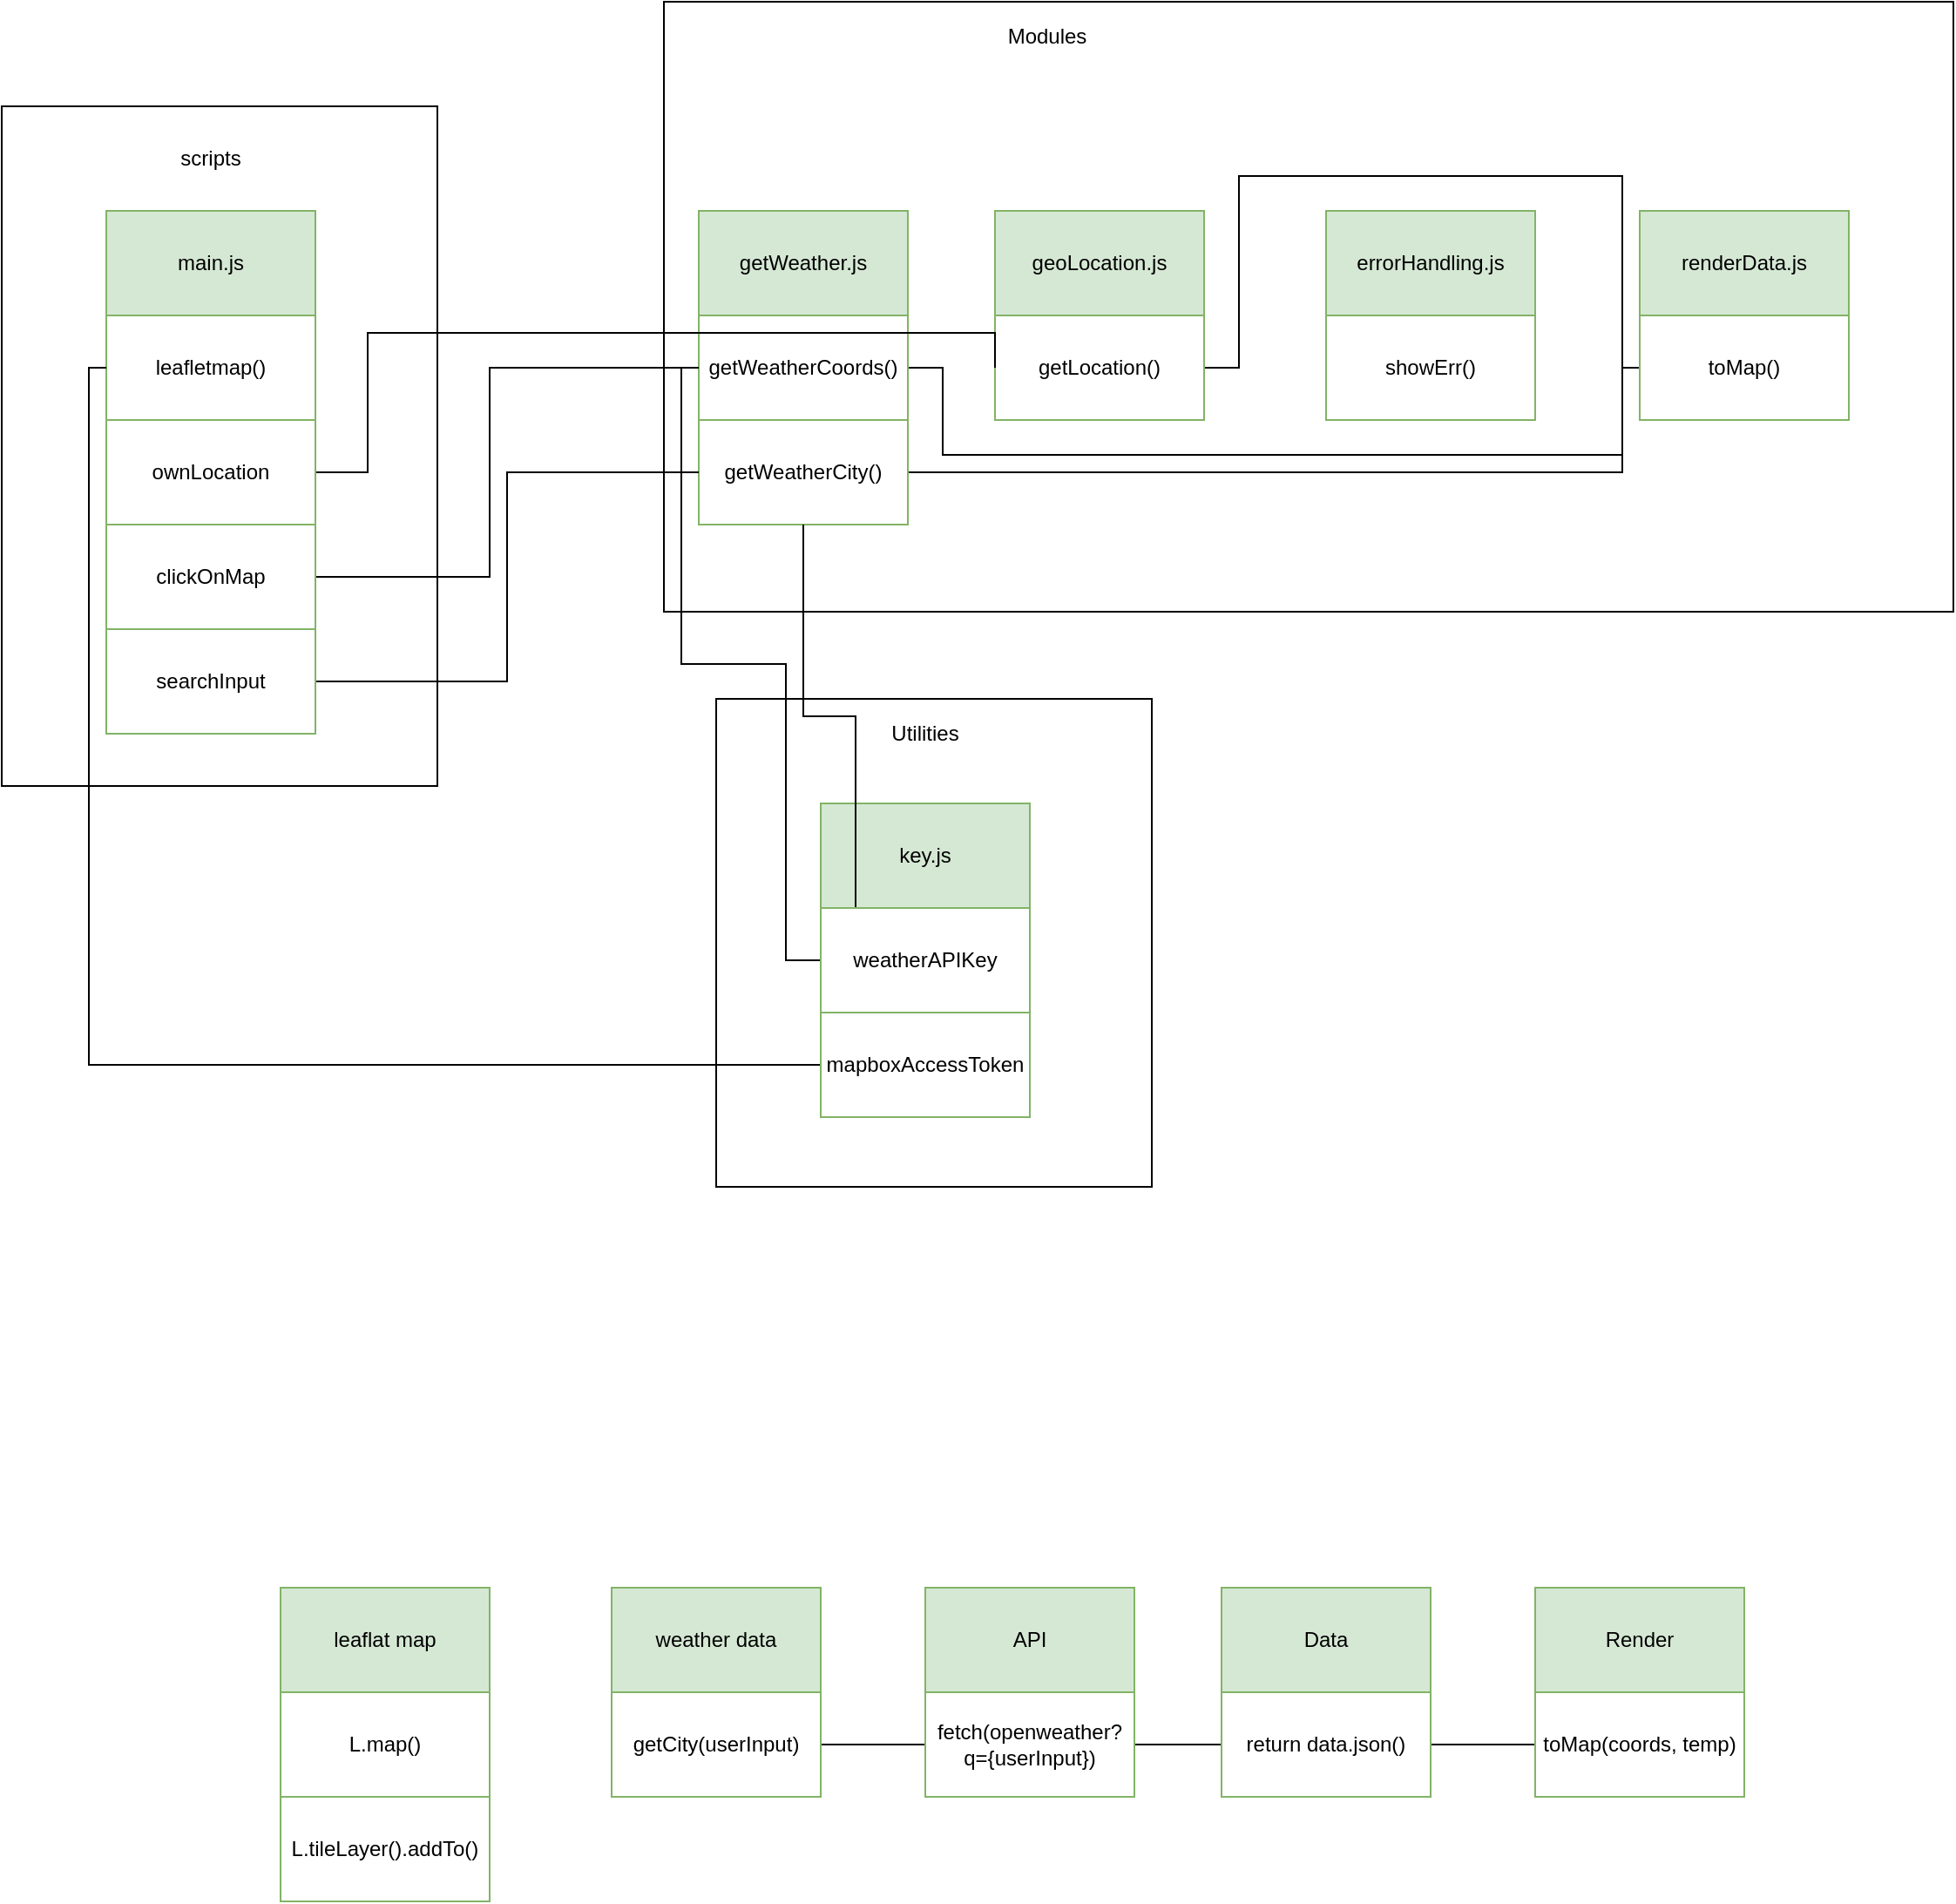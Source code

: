 <mxfile version="14.3.0" type="github">
  <diagram id="0Djbgz4iHGZcmh1q1ype" name="Page-1">
    <mxGraphModel dx="1422" dy="762" grid="1" gridSize="10" guides="1" tooltips="1" connect="1" arrows="1" fold="1" page="1" pageScale="1" pageWidth="1654" pageHeight="1169" math="0" shadow="0">
      <root>
        <mxCell id="0" />
        <mxCell id="1" parent="0" />
        <mxCell id="SeFLylKDZ3_vUsJZjrmW-46" value="" style="rounded=0;whiteSpace=wrap;html=1;fillColor=none;" vertex="1" parent="1">
          <mxGeometry x="630" y="430" width="250" height="280" as="geometry" />
        </mxCell>
        <mxCell id="SeFLylKDZ3_vUsJZjrmW-45" value="" style="rounded=0;whiteSpace=wrap;html=1;fillColor=none;" vertex="1" parent="1">
          <mxGeometry x="600" y="30" width="740" height="350" as="geometry" />
        </mxCell>
        <mxCell id="SeFLylKDZ3_vUsJZjrmW-44" value="" style="rounded=0;whiteSpace=wrap;html=1;fillColor=none;" vertex="1" parent="1">
          <mxGeometry x="220" y="90" width="250" height="390" as="geometry" />
        </mxCell>
        <mxCell id="SeFLylKDZ3_vUsJZjrmW-1" value="leaflat map" style="rounded=0;whiteSpace=wrap;html=1;fillColor=#d5e8d4;strokeColor=#82b366;" vertex="1" parent="1">
          <mxGeometry x="380" y="940" width="120" height="60" as="geometry" />
        </mxCell>
        <mxCell id="SeFLylKDZ3_vUsJZjrmW-2" value="L.map()" style="rounded=0;whiteSpace=wrap;html=1;strokeColor=#82B366;" vertex="1" parent="1">
          <mxGeometry x="380" y="1000" width="120" height="60" as="geometry" />
        </mxCell>
        <mxCell id="SeFLylKDZ3_vUsJZjrmW-3" value="weather data" style="rounded=0;whiteSpace=wrap;html=1;strokeColor=#82b366;fillColor=#d5e8d4;" vertex="1" parent="1">
          <mxGeometry x="570" y="940" width="120" height="60" as="geometry" />
        </mxCell>
        <mxCell id="SeFLylKDZ3_vUsJZjrmW-10" style="edgeStyle=orthogonalEdgeStyle;rounded=0;orthogonalLoop=1;jettySize=auto;html=1;entryX=0;entryY=0.5;entryDx=0;entryDy=0;endArrow=none;endFill=0;" edge="1" parent="1" source="SeFLylKDZ3_vUsJZjrmW-4" target="SeFLylKDZ3_vUsJZjrmW-9">
          <mxGeometry relative="1" as="geometry" />
        </mxCell>
        <mxCell id="SeFLylKDZ3_vUsJZjrmW-4" value="getCity(userInput)" style="rounded=0;whiteSpace=wrap;html=1;strokeColor=#82B366;" vertex="1" parent="1">
          <mxGeometry x="570" y="1000" width="120" height="60" as="geometry" />
        </mxCell>
        <mxCell id="SeFLylKDZ3_vUsJZjrmW-5" value="L.tileLayer().addTo()" style="rounded=0;whiteSpace=wrap;html=1;strokeColor=#82B366;" vertex="1" parent="1">
          <mxGeometry x="380" y="1060" width="120" height="60" as="geometry" />
        </mxCell>
        <mxCell id="SeFLylKDZ3_vUsJZjrmW-8" value="API" style="rounded=0;whiteSpace=wrap;html=1;strokeColor=#82b366;fillColor=#d5e8d4;" vertex="1" parent="1">
          <mxGeometry x="750" y="940" width="120" height="60" as="geometry" />
        </mxCell>
        <mxCell id="SeFLylKDZ3_vUsJZjrmW-13" style="edgeStyle=orthogonalEdgeStyle;rounded=0;orthogonalLoop=1;jettySize=auto;html=1;entryX=0;entryY=0.5;entryDx=0;entryDy=0;endArrow=none;endFill=0;" edge="1" parent="1" source="SeFLylKDZ3_vUsJZjrmW-9" target="SeFLylKDZ3_vUsJZjrmW-12">
          <mxGeometry relative="1" as="geometry" />
        </mxCell>
        <mxCell id="SeFLylKDZ3_vUsJZjrmW-9" value="fetch(openweather?q={userInput})" style="rounded=0;whiteSpace=wrap;html=1;strokeColor=#82B366;" vertex="1" parent="1">
          <mxGeometry x="750" y="1000" width="120" height="60" as="geometry" />
        </mxCell>
        <mxCell id="SeFLylKDZ3_vUsJZjrmW-11" value="Data" style="rounded=0;whiteSpace=wrap;html=1;strokeColor=#82b366;fillColor=#d5e8d4;" vertex="1" parent="1">
          <mxGeometry x="920" y="940" width="120" height="60" as="geometry" />
        </mxCell>
        <mxCell id="SeFLylKDZ3_vUsJZjrmW-16" style="edgeStyle=orthogonalEdgeStyle;rounded=0;orthogonalLoop=1;jettySize=auto;html=1;endArrow=none;endFill=0;" edge="1" parent="1" source="SeFLylKDZ3_vUsJZjrmW-12" target="SeFLylKDZ3_vUsJZjrmW-15">
          <mxGeometry relative="1" as="geometry" />
        </mxCell>
        <mxCell id="SeFLylKDZ3_vUsJZjrmW-12" value="return data.json()" style="rounded=0;whiteSpace=wrap;html=1;strokeColor=#82B366;" vertex="1" parent="1">
          <mxGeometry x="920" y="1000" width="120" height="60" as="geometry" />
        </mxCell>
        <mxCell id="SeFLylKDZ3_vUsJZjrmW-14" value="Render" style="rounded=0;whiteSpace=wrap;html=1;strokeColor=#82b366;fillColor=#d5e8d4;" vertex="1" parent="1">
          <mxGeometry x="1100" y="940" width="120" height="60" as="geometry" />
        </mxCell>
        <mxCell id="SeFLylKDZ3_vUsJZjrmW-15" value="toMap(coords, temp)" style="rounded=0;whiteSpace=wrap;html=1;strokeColor=#82B366;" vertex="1" parent="1">
          <mxGeometry x="1100" y="1000" width="120" height="60" as="geometry" />
        </mxCell>
        <mxCell id="SeFLylKDZ3_vUsJZjrmW-17" value="main.js" style="rounded=0;whiteSpace=wrap;html=1;strokeColor=#82b366;fillColor=#d5e8d4;" vertex="1" parent="1">
          <mxGeometry x="280" y="150" width="120" height="60" as="geometry" />
        </mxCell>
        <mxCell id="SeFLylKDZ3_vUsJZjrmW-18" value="leafletmap()" style="rounded=0;whiteSpace=wrap;html=1;strokeColor=#82B366;" vertex="1" parent="1">
          <mxGeometry x="280" y="210" width="120" height="60" as="geometry" />
        </mxCell>
        <mxCell id="SeFLylKDZ3_vUsJZjrmW-19" value="scripts" style="text;html=1;strokeColor=none;fillColor=none;align=center;verticalAlign=middle;whiteSpace=wrap;rounded=0;" vertex="1" parent="1">
          <mxGeometry x="320" y="110" width="40" height="20" as="geometry" />
        </mxCell>
        <mxCell id="SeFLylKDZ3_vUsJZjrmW-20" value="getWeather.js" style="rounded=0;whiteSpace=wrap;html=1;strokeColor=#82b366;fillColor=#d5e8d4;" vertex="1" parent="1">
          <mxGeometry x="620" y="150" width="120" height="60" as="geometry" />
        </mxCell>
        <mxCell id="SeFLylKDZ3_vUsJZjrmW-47" style="edgeStyle=orthogonalEdgeStyle;rounded=0;orthogonalLoop=1;jettySize=auto;html=1;entryX=0;entryY=0.5;entryDx=0;entryDy=0;endArrow=none;endFill=0;exitX=1;exitY=0.5;exitDx=0;exitDy=0;" edge="1" parent="1" source="SeFLylKDZ3_vUsJZjrmW-21" target="SeFLylKDZ3_vUsJZjrmW-31">
          <mxGeometry relative="1" as="geometry">
            <Array as="points">
              <mxPoint x="760" y="240" />
              <mxPoint x="760" y="290" />
              <mxPoint x="1150" y="290" />
              <mxPoint x="1150" y="240" />
            </Array>
          </mxGeometry>
        </mxCell>
        <mxCell id="SeFLylKDZ3_vUsJZjrmW-21" value="getWeatherCoords()" style="rounded=0;whiteSpace=wrap;html=1;strokeColor=#82B366;" vertex="1" parent="1">
          <mxGeometry x="620" y="210" width="120" height="60" as="geometry" />
        </mxCell>
        <mxCell id="SeFLylKDZ3_vUsJZjrmW-22" value="Modules" style="text;html=1;strokeColor=none;fillColor=none;align=center;verticalAlign=middle;whiteSpace=wrap;rounded=0;" vertex="1" parent="1">
          <mxGeometry x="800" y="40" width="40" height="20" as="geometry" />
        </mxCell>
        <mxCell id="SeFLylKDZ3_vUsJZjrmW-48" style="edgeStyle=orthogonalEdgeStyle;rounded=0;orthogonalLoop=1;jettySize=auto;html=1;endArrow=none;endFill=0;" edge="1" parent="1" source="SeFLylKDZ3_vUsJZjrmW-23">
          <mxGeometry relative="1" as="geometry">
            <mxPoint x="1160" y="240" as="targetPoint" />
            <Array as="points">
              <mxPoint x="1150" y="300" />
              <mxPoint x="1150" y="240" />
            </Array>
          </mxGeometry>
        </mxCell>
        <mxCell id="SeFLylKDZ3_vUsJZjrmW-23" value="getWeatherCity()" style="rounded=0;whiteSpace=wrap;html=1;strokeColor=#82B366;" vertex="1" parent="1">
          <mxGeometry x="620" y="270" width="120" height="60" as="geometry" />
        </mxCell>
        <mxCell id="SeFLylKDZ3_vUsJZjrmW-24" value="geoLocation.js" style="rounded=0;whiteSpace=wrap;html=1;strokeColor=#82b366;fillColor=#d5e8d4;" vertex="1" parent="1">
          <mxGeometry x="790" y="150" width="120" height="60" as="geometry" />
        </mxCell>
        <mxCell id="SeFLylKDZ3_vUsJZjrmW-52" style="edgeStyle=orthogonalEdgeStyle;rounded=0;orthogonalLoop=1;jettySize=auto;html=1;endArrow=none;endFill=0;" edge="1" parent="1" source="SeFLylKDZ3_vUsJZjrmW-25">
          <mxGeometry relative="1" as="geometry">
            <mxPoint x="1150" y="240" as="targetPoint" />
            <Array as="points">
              <mxPoint x="930" y="240" />
              <mxPoint x="930" y="130" />
              <mxPoint x="1150" y="130" />
            </Array>
          </mxGeometry>
        </mxCell>
        <mxCell id="SeFLylKDZ3_vUsJZjrmW-25" value="getLocation()" style="rounded=0;whiteSpace=wrap;html=1;strokeColor=#82B366;" vertex="1" parent="1">
          <mxGeometry x="790" y="210" width="120" height="60" as="geometry" />
        </mxCell>
        <mxCell id="SeFLylKDZ3_vUsJZjrmW-28" value="errorHandling.js" style="rounded=0;whiteSpace=wrap;html=1;strokeColor=#82b366;fillColor=#d5e8d4;" vertex="1" parent="1">
          <mxGeometry x="980" y="150" width="120" height="60" as="geometry" />
        </mxCell>
        <mxCell id="SeFLylKDZ3_vUsJZjrmW-29" value="showErr()" style="rounded=0;whiteSpace=wrap;html=1;strokeColor=#82B366;" vertex="1" parent="1">
          <mxGeometry x="980" y="210" width="120" height="60" as="geometry" />
        </mxCell>
        <mxCell id="SeFLylKDZ3_vUsJZjrmW-30" value="renderData.js" style="rounded=0;whiteSpace=wrap;html=1;strokeColor=#82b366;fillColor=#d5e8d4;" vertex="1" parent="1">
          <mxGeometry x="1160" y="150" width="120" height="60" as="geometry" />
        </mxCell>
        <mxCell id="SeFLylKDZ3_vUsJZjrmW-31" value="toMap()" style="rounded=0;whiteSpace=wrap;html=1;strokeColor=#82B366;" vertex="1" parent="1">
          <mxGeometry x="1160" y="210" width="120" height="60" as="geometry" />
        </mxCell>
        <mxCell id="SeFLylKDZ3_vUsJZjrmW-32" value="Utilities" style="text;html=1;strokeColor=none;fillColor=none;align=center;verticalAlign=middle;whiteSpace=wrap;rounded=0;" vertex="1" parent="1">
          <mxGeometry x="730" y="440" width="40" height="20" as="geometry" />
        </mxCell>
        <mxCell id="SeFLylKDZ3_vUsJZjrmW-33" value="key.js" style="rounded=0;whiteSpace=wrap;html=1;strokeColor=#82b366;fillColor=#d5e8d4;" vertex="1" parent="1">
          <mxGeometry x="690" y="490" width="120" height="60" as="geometry" />
        </mxCell>
        <mxCell id="SeFLylKDZ3_vUsJZjrmW-49" style="edgeStyle=orthogonalEdgeStyle;rounded=0;orthogonalLoop=1;jettySize=auto;html=1;entryX=0.5;entryY=1;entryDx=0;entryDy=0;endArrow=none;endFill=0;" edge="1" parent="1" source="SeFLylKDZ3_vUsJZjrmW-34" target="SeFLylKDZ3_vUsJZjrmW-23">
          <mxGeometry relative="1" as="geometry">
            <Array as="points">
              <mxPoint x="710" y="440" />
              <mxPoint x="680" y="440" />
            </Array>
          </mxGeometry>
        </mxCell>
        <mxCell id="SeFLylKDZ3_vUsJZjrmW-50" style="edgeStyle=orthogonalEdgeStyle;rounded=0;orthogonalLoop=1;jettySize=auto;html=1;endArrow=none;endFill=0;" edge="1" parent="1" source="SeFLylKDZ3_vUsJZjrmW-34" target="SeFLylKDZ3_vUsJZjrmW-21">
          <mxGeometry relative="1" as="geometry">
            <Array as="points">
              <mxPoint x="670" y="580" />
              <mxPoint x="670" y="410" />
              <mxPoint x="610" y="410" />
              <mxPoint x="610" y="240" />
            </Array>
          </mxGeometry>
        </mxCell>
        <mxCell id="SeFLylKDZ3_vUsJZjrmW-34" value="weatherAPIKey" style="rounded=0;whiteSpace=wrap;html=1;strokeColor=#82B366;" vertex="1" parent="1">
          <mxGeometry x="690" y="550" width="120" height="60" as="geometry" />
        </mxCell>
        <mxCell id="SeFLylKDZ3_vUsJZjrmW-51" style="edgeStyle=orthogonalEdgeStyle;rounded=0;orthogonalLoop=1;jettySize=auto;html=1;endArrow=none;endFill=0;" edge="1" parent="1" source="SeFLylKDZ3_vUsJZjrmW-35" target="SeFLylKDZ3_vUsJZjrmW-18">
          <mxGeometry relative="1" as="geometry">
            <Array as="points">
              <mxPoint x="270" y="640" />
              <mxPoint x="270" y="240" />
            </Array>
          </mxGeometry>
        </mxCell>
        <mxCell id="SeFLylKDZ3_vUsJZjrmW-35" value="mapboxAccessToken" style="rounded=0;whiteSpace=wrap;html=1;strokeColor=#82B366;" vertex="1" parent="1">
          <mxGeometry x="690" y="610" width="120" height="60" as="geometry" />
        </mxCell>
        <mxCell id="SeFLylKDZ3_vUsJZjrmW-37" style="edgeStyle=orthogonalEdgeStyle;rounded=0;orthogonalLoop=1;jettySize=auto;html=1;endArrow=none;endFill=0;exitX=1;exitY=0.5;exitDx=0;exitDy=0;entryX=0;entryY=0.5;entryDx=0;entryDy=0;" edge="1" parent="1" source="SeFLylKDZ3_vUsJZjrmW-36" target="SeFLylKDZ3_vUsJZjrmW-25">
          <mxGeometry relative="1" as="geometry">
            <Array as="points">
              <mxPoint x="430" y="300" />
              <mxPoint x="430" y="220" />
              <mxPoint x="790" y="220" />
            </Array>
          </mxGeometry>
        </mxCell>
        <mxCell id="SeFLylKDZ3_vUsJZjrmW-36" value="ownLocation" style="rounded=0;whiteSpace=wrap;html=1;strokeColor=#82B366;" vertex="1" parent="1">
          <mxGeometry x="280" y="270" width="120" height="60" as="geometry" />
        </mxCell>
        <mxCell id="SeFLylKDZ3_vUsJZjrmW-39" style="edgeStyle=orthogonalEdgeStyle;rounded=0;orthogonalLoop=1;jettySize=auto;html=1;entryX=0;entryY=0.5;entryDx=0;entryDy=0;endArrow=none;endFill=0;exitX=1;exitY=0.5;exitDx=0;exitDy=0;" edge="1" parent="1" source="SeFLylKDZ3_vUsJZjrmW-40" target="SeFLylKDZ3_vUsJZjrmW-23">
          <mxGeometry relative="1" as="geometry" />
        </mxCell>
        <mxCell id="SeFLylKDZ3_vUsJZjrmW-41" style="edgeStyle=orthogonalEdgeStyle;rounded=0;orthogonalLoop=1;jettySize=auto;html=1;entryX=0;entryY=0.5;entryDx=0;entryDy=0;endArrow=none;endFill=0;" edge="1" parent="1" source="SeFLylKDZ3_vUsJZjrmW-38" target="SeFLylKDZ3_vUsJZjrmW-21">
          <mxGeometry relative="1" as="geometry">
            <Array as="points">
              <mxPoint x="500" y="360" />
              <mxPoint x="500" y="240" />
            </Array>
          </mxGeometry>
        </mxCell>
        <mxCell id="SeFLylKDZ3_vUsJZjrmW-38" value="clickOnMap" style="rounded=0;whiteSpace=wrap;html=1;strokeColor=#82B366;" vertex="1" parent="1">
          <mxGeometry x="280" y="330" width="120" height="60" as="geometry" />
        </mxCell>
        <mxCell id="SeFLylKDZ3_vUsJZjrmW-40" value="searchInput" style="rounded=0;whiteSpace=wrap;html=1;strokeColor=#82B366;" vertex="1" parent="1">
          <mxGeometry x="280" y="390" width="120" height="60" as="geometry" />
        </mxCell>
      </root>
    </mxGraphModel>
  </diagram>
</mxfile>
